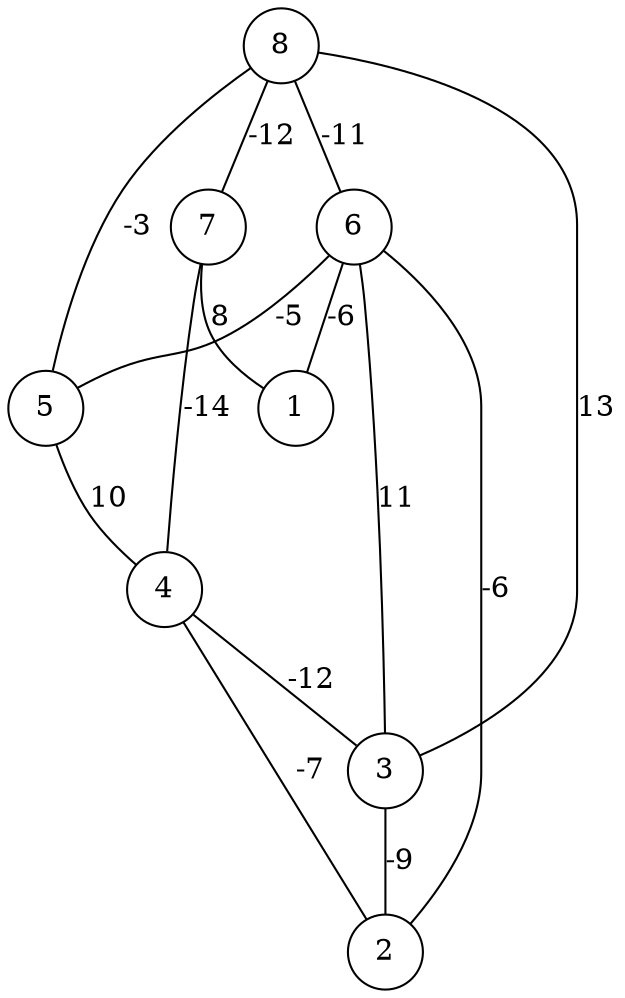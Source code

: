 graph { 
	 fontname="Helvetica,Arial,sans-serif" 
	 node [shape = circle]; 
	 8 -- 3 [label = "13"];
	 8 -- 5 [label = "-3"];
	 8 -- 6 [label = "-11"];
	 8 -- 7 [label = "-12"];
	 7 -- 1 [label = "8"];
	 7 -- 4 [label = "-14"];
	 6 -- 1 [label = "-6"];
	 6 -- 2 [label = "-6"];
	 6 -- 3 [label = "11"];
	 6 -- 5 [label = "-5"];
	 5 -- 4 [label = "10"];
	 4 -- 2 [label = "-7"];
	 4 -- 3 [label = "-12"];
	 3 -- 2 [label = "-9"];
	 1;
	 2;
	 3;
	 4;
	 5;
	 6;
	 7;
	 8;
}
